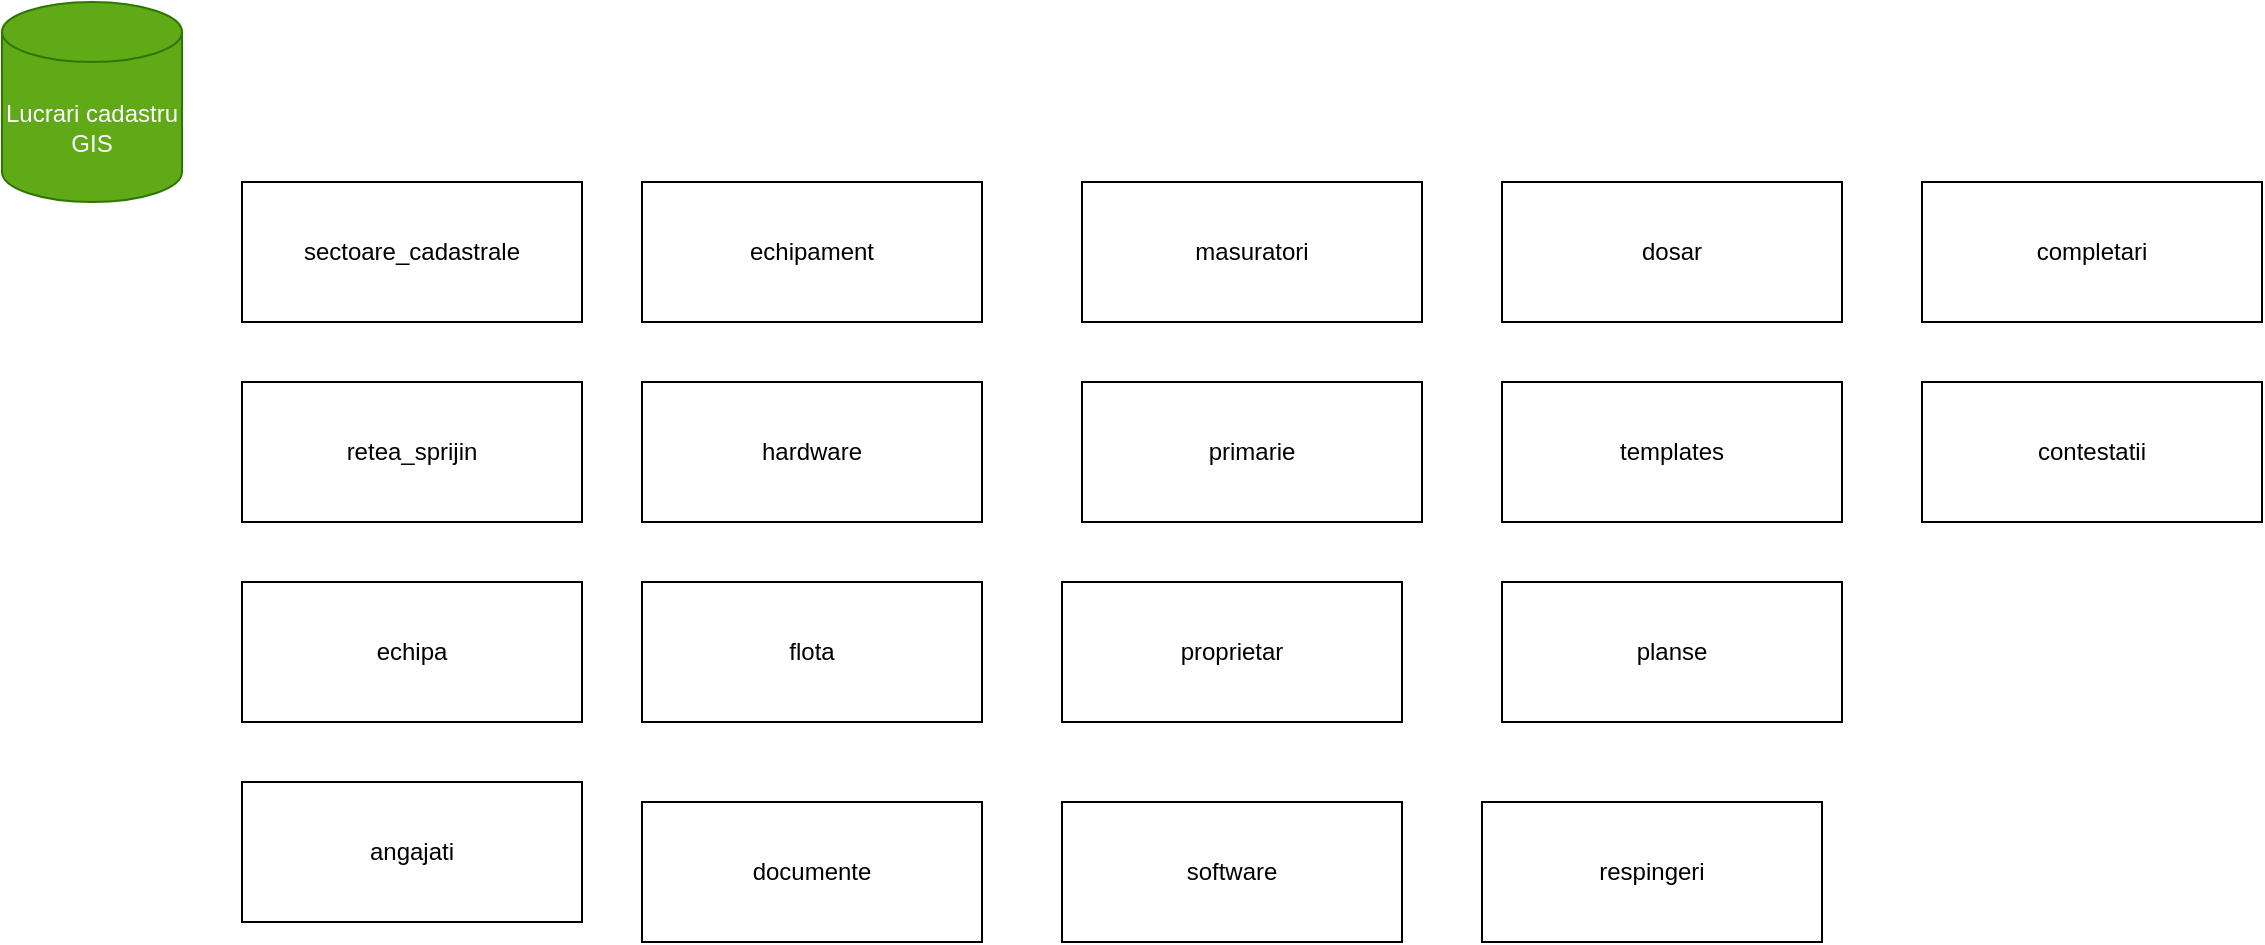 <mxfile version="21.3.2" type="github">
  <diagram name="Page-1" id="c4nXFNeBFdgrfNwBTD_H">
    <mxGraphModel dx="1235" dy="666" grid="1" gridSize="10" guides="1" tooltips="1" connect="1" arrows="1" fold="1" page="1" pageScale="1" pageWidth="850" pageHeight="1100" math="0" shadow="0">
      <root>
        <mxCell id="0" />
        <mxCell id="1" parent="0" />
        <mxCell id="TaOxIR-Y_0B-BQlurdxr-1" value="Lucrari cadastru GIS" style="shape=cylinder3;whiteSpace=wrap;html=1;boundedLbl=1;backgroundOutline=1;size=15;fillColor=#60a917;fontColor=#ffffff;strokeColor=#2D7600;" vertex="1" parent="1">
          <mxGeometry width="90" height="100" as="geometry" />
        </mxCell>
        <mxCell id="TaOxIR-Y_0B-BQlurdxr-2" value="sectoare_cadastrale" style="rounded=0;whiteSpace=wrap;html=1;" vertex="1" parent="1">
          <mxGeometry x="120" y="90" width="170" height="70" as="geometry" />
        </mxCell>
        <mxCell id="TaOxIR-Y_0B-BQlurdxr-3" value="retea_sprijin" style="rounded=0;whiteSpace=wrap;html=1;" vertex="1" parent="1">
          <mxGeometry x="120" y="190" width="170" height="70" as="geometry" />
        </mxCell>
        <mxCell id="TaOxIR-Y_0B-BQlurdxr-4" value="echipa" style="rounded=0;whiteSpace=wrap;html=1;" vertex="1" parent="1">
          <mxGeometry x="120" y="290" width="170" height="70" as="geometry" />
        </mxCell>
        <mxCell id="TaOxIR-Y_0B-BQlurdxr-5" value="angajati" style="rounded=0;whiteSpace=wrap;html=1;" vertex="1" parent="1">
          <mxGeometry x="120" y="390" width="170" height="70" as="geometry" />
        </mxCell>
        <mxCell id="TaOxIR-Y_0B-BQlurdxr-8" value="echipament" style="rounded=0;whiteSpace=wrap;html=1;" vertex="1" parent="1">
          <mxGeometry x="320" y="90" width="170" height="70" as="geometry" />
        </mxCell>
        <mxCell id="TaOxIR-Y_0B-BQlurdxr-9" value="hardware" style="rounded=0;whiteSpace=wrap;html=1;" vertex="1" parent="1">
          <mxGeometry x="320" y="190" width="170" height="70" as="geometry" />
        </mxCell>
        <mxCell id="TaOxIR-Y_0B-BQlurdxr-10" value="flota" style="rounded=0;whiteSpace=wrap;html=1;" vertex="1" parent="1">
          <mxGeometry x="320" y="290" width="170" height="70" as="geometry" />
        </mxCell>
        <mxCell id="TaOxIR-Y_0B-BQlurdxr-11" value="documente" style="rounded=0;whiteSpace=wrap;html=1;" vertex="1" parent="1">
          <mxGeometry x="320" y="400" width="170" height="70" as="geometry" />
        </mxCell>
        <mxCell id="TaOxIR-Y_0B-BQlurdxr-12" value="masuratori" style="rounded=0;whiteSpace=wrap;html=1;" vertex="1" parent="1">
          <mxGeometry x="540" y="90" width="170" height="70" as="geometry" />
        </mxCell>
        <mxCell id="TaOxIR-Y_0B-BQlurdxr-13" value="primarie" style="rounded=0;whiteSpace=wrap;html=1;" vertex="1" parent="1">
          <mxGeometry x="540" y="190" width="170" height="70" as="geometry" />
        </mxCell>
        <mxCell id="TaOxIR-Y_0B-BQlurdxr-14" value="proprietar" style="rounded=0;whiteSpace=wrap;html=1;" vertex="1" parent="1">
          <mxGeometry x="530" y="290" width="170" height="70" as="geometry" />
        </mxCell>
        <mxCell id="TaOxIR-Y_0B-BQlurdxr-15" value="software" style="rounded=0;whiteSpace=wrap;html=1;" vertex="1" parent="1">
          <mxGeometry x="530" y="400" width="170" height="70" as="geometry" />
        </mxCell>
        <mxCell id="TaOxIR-Y_0B-BQlurdxr-16" value="dosar" style="rounded=0;whiteSpace=wrap;html=1;" vertex="1" parent="1">
          <mxGeometry x="750" y="90" width="170" height="70" as="geometry" />
        </mxCell>
        <mxCell id="TaOxIR-Y_0B-BQlurdxr-18" value="templates" style="rounded=0;whiteSpace=wrap;html=1;" vertex="1" parent="1">
          <mxGeometry x="750" y="190" width="170" height="70" as="geometry" />
        </mxCell>
        <mxCell id="TaOxIR-Y_0B-BQlurdxr-19" value="planse" style="rounded=0;whiteSpace=wrap;html=1;" vertex="1" parent="1">
          <mxGeometry x="750" y="290" width="170" height="70" as="geometry" />
        </mxCell>
        <mxCell id="TaOxIR-Y_0B-BQlurdxr-20" value="respingeri" style="rounded=0;whiteSpace=wrap;html=1;" vertex="1" parent="1">
          <mxGeometry x="740" y="400" width="170" height="70" as="geometry" />
        </mxCell>
        <mxCell id="TaOxIR-Y_0B-BQlurdxr-21" value="completari" style="rounded=0;whiteSpace=wrap;html=1;" vertex="1" parent="1">
          <mxGeometry x="960" y="90" width="170" height="70" as="geometry" />
        </mxCell>
        <mxCell id="TaOxIR-Y_0B-BQlurdxr-22" value="contestatii" style="rounded=0;whiteSpace=wrap;html=1;" vertex="1" parent="1">
          <mxGeometry x="960" y="190" width="170" height="70" as="geometry" />
        </mxCell>
      </root>
    </mxGraphModel>
  </diagram>
</mxfile>
